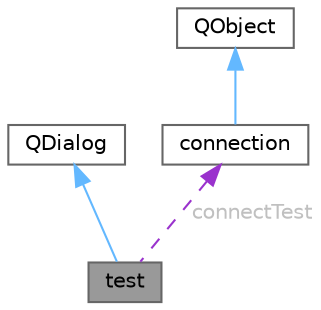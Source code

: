 digraph "test"
{
 // LATEX_PDF_SIZE
  bgcolor="transparent";
  edge [fontname=Helvetica,fontsize=10,labelfontname=Helvetica,labelfontsize=10];
  node [fontname=Helvetica,fontsize=10,shape=box,height=0.2,width=0.4];
  Node1 [id="Node000001",label="test",height=0.2,width=0.4,color="gray40", fillcolor="grey60", style="filled", fontcolor="black",tooltip="Klasa test reprezentuje okno dialogowe z reprezentacją danych z czujników."];
  Node2 -> Node1 [id="edge1_Node000001_Node000002",dir="back",color="steelblue1",style="solid",tooltip=" "];
  Node2 [id="Node000002",label="QDialog",height=0.2,width=0.4,color="gray40", fillcolor="white", style="filled",tooltip=" "];
  Node3 -> Node1 [id="edge2_Node000001_Node000003",dir="back",color="darkorchid3",style="dashed",tooltip=" ",label=" connectTest",fontcolor="grey" ];
  Node3 [id="Node000003",label="connection",height=0.2,width=0.4,color="gray40", fillcolor="white", style="filled",URL="$classconnection.html",tooltip="Klasa connection reprezentuje połączenie pomiędzy aplikacją w QT a mikrokontrolerem STM."];
  Node4 -> Node3 [id="edge3_Node000003_Node000004",dir="back",color="steelblue1",style="solid",tooltip=" "];
  Node4 [id="Node000004",label="QObject",height=0.2,width=0.4,color="gray40", fillcolor="white", style="filled",tooltip=" "];
}
